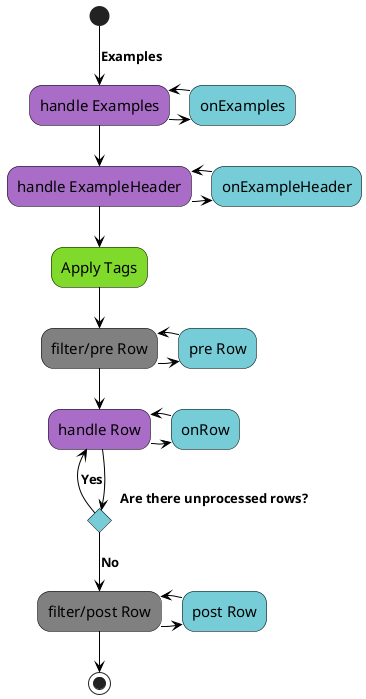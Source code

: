 @startuml
skinparam activity {
BackgroundColor #76CDD8
BackgroundColor<<apply>> #80DA2B
BackgroundColor<<filter>> #808080
BackgroundColor<<handle>> #AA6DC7
ArrowColor black
ArrowFontSize 13
ArrowFontStyle bold
ArrowFontName Segoe UI
BorderColor black
FontName Segoe UI
FontSize 15
}
(*) -->[Examples] "handle Examples"
-right-> "onExamples"
-left-> "handle Examples" <<handle>>
--> "handle ExampleHeader" <<handle>>
-right-> "onExampleHeader"
-left-> "handle ExampleHeader"
--> "Apply Tags" <<apply>>
--> "filter/pre Row" <<filter>>
-right-> "pre Row"
-left-> "filter/pre Row" <<filter>>
--> "handle Row" <<handle>>
-right-> "onRow"
-left-> "handle Row"
If "Are there unprocessed rows?"
-left-> [Yes] "handle Row" <<handle>>
else
--> [No] "filter/post Row" <<filter>>
-right-> "post Row"
-left-> "filter/post Row" <<filter>>
--> (*)
@enduml